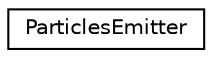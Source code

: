 digraph "Graphical Class Hierarchy"
{
  edge [fontname="Helvetica",fontsize="10",labelfontname="Helvetica",labelfontsize="10"];
  node [fontname="Helvetica",fontsize="10",shape=record];
  rankdir="LR";
  Node1 [label="ParticlesEmitter",height=0.2,width=0.4,color="black", fillcolor="white", style="filled",URL="$class_particles_emitter.html"];
}
